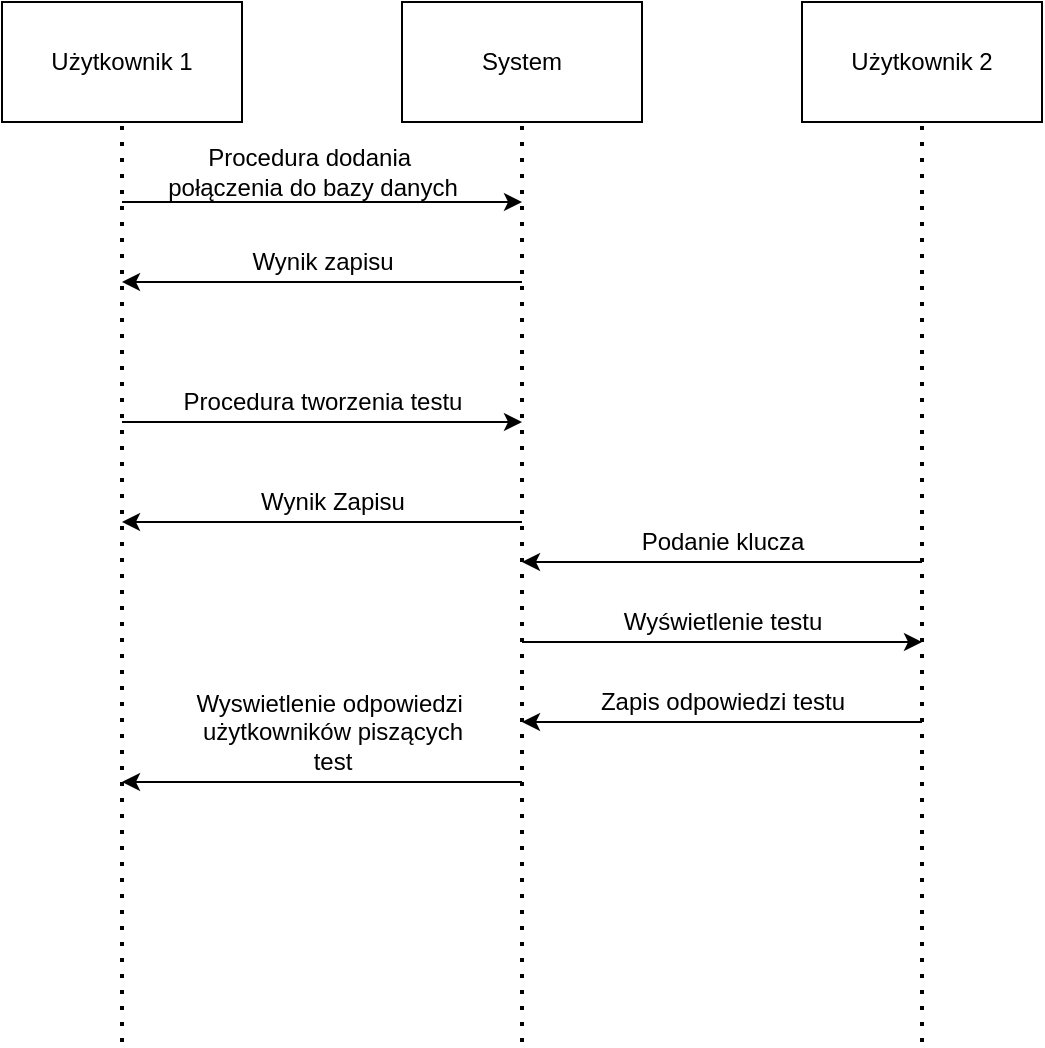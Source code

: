 <mxfile version="14.1.3" type="device"><diagram id="G6BSYra0bLCCkHNaLjSH" name="Page-1"><mxGraphModel dx="1422" dy="762" grid="1" gridSize="10" guides="1" tooltips="1" connect="1" arrows="1" fold="1" page="1" pageScale="1" pageWidth="827" pageHeight="1169" math="0" shadow="0"><root><mxCell id="0"/><mxCell id="1" parent="0"/><mxCell id="kArWb9Is4nbaS2Cpz-rQ-3" value="Użytkownik 1" style="rounded=0;whiteSpace=wrap;html=1;" vertex="1" parent="1"><mxGeometry x="160" y="160" width="120" height="60" as="geometry"/></mxCell><mxCell id="kArWb9Is4nbaS2Cpz-rQ-4" value="Użytkownik 2" style="rounded=0;whiteSpace=wrap;html=1;" vertex="1" parent="1"><mxGeometry x="560" y="160" width="120" height="60" as="geometry"/></mxCell><mxCell id="kArWb9Is4nbaS2Cpz-rQ-5" value="System" style="rounded=0;whiteSpace=wrap;html=1;" vertex="1" parent="1"><mxGeometry x="360" y="160" width="120" height="60" as="geometry"/></mxCell><mxCell id="kArWb9Is4nbaS2Cpz-rQ-6" value="" style="endArrow=none;dashed=1;html=1;dashPattern=1 3;strokeWidth=2;entryX=0.5;entryY=1;entryDx=0;entryDy=0;" edge="1" parent="1" target="kArWb9Is4nbaS2Cpz-rQ-3"><mxGeometry width="50" height="50" relative="1" as="geometry"><mxPoint x="220" y="680" as="sourcePoint"/><mxPoint x="440" y="370" as="targetPoint"/></mxGeometry></mxCell><mxCell id="kArWb9Is4nbaS2Cpz-rQ-7" value="" style="endArrow=none;dashed=1;html=1;dashPattern=1 3;strokeWidth=2;entryX=0.5;entryY=1;entryDx=0;entryDy=0;" edge="1" parent="1" target="kArWb9Is4nbaS2Cpz-rQ-5"><mxGeometry width="50" height="50" relative="1" as="geometry"><mxPoint x="420" y="680" as="sourcePoint"/><mxPoint x="230" y="230" as="targetPoint"/></mxGeometry></mxCell><mxCell id="kArWb9Is4nbaS2Cpz-rQ-8" value="" style="endArrow=none;dashed=1;html=1;dashPattern=1 3;strokeWidth=2;entryX=0.5;entryY=1;entryDx=0;entryDy=0;" edge="1" parent="1" target="kArWb9Is4nbaS2Cpz-rQ-4"><mxGeometry width="50" height="50" relative="1" as="geometry"><mxPoint x="620" y="680" as="sourcePoint"/><mxPoint x="440" y="370" as="targetPoint"/></mxGeometry></mxCell><mxCell id="kArWb9Is4nbaS2Cpz-rQ-9" value="" style="endArrow=classic;html=1;" edge="1" parent="1"><mxGeometry width="50" height="50" relative="1" as="geometry"><mxPoint x="220" y="260" as="sourcePoint"/><mxPoint x="420" y="260" as="targetPoint"/></mxGeometry></mxCell><mxCell id="kArWb9Is4nbaS2Cpz-rQ-10" value="Procedura dodania&amp;nbsp;&lt;br&gt;połączenia do bazy danych" style="text;html=1;align=center;verticalAlign=middle;resizable=0;points=[];autosize=1;" vertex="1" parent="1"><mxGeometry x="235" y="230" width="160" height="30" as="geometry"/></mxCell><mxCell id="kArWb9Is4nbaS2Cpz-rQ-11" value="" style="endArrow=classic;html=1;" edge="1" parent="1"><mxGeometry width="50" height="50" relative="1" as="geometry"><mxPoint x="420" y="300" as="sourcePoint"/><mxPoint x="220" y="300" as="targetPoint"/></mxGeometry></mxCell><mxCell id="kArWb9Is4nbaS2Cpz-rQ-13" value="Wynik zapisu" style="text;html=1;align=center;verticalAlign=middle;resizable=0;points=[];autosize=1;" vertex="1" parent="1"><mxGeometry x="275" y="280" width="90" height="20" as="geometry"/></mxCell><mxCell id="kArWb9Is4nbaS2Cpz-rQ-14" value="" style="endArrow=classic;html=1;" edge="1" parent="1"><mxGeometry width="50" height="50" relative="1" as="geometry"><mxPoint x="220" y="370" as="sourcePoint"/><mxPoint x="420" y="370" as="targetPoint"/></mxGeometry></mxCell><mxCell id="kArWb9Is4nbaS2Cpz-rQ-15" value="Procedura tworzenia testu" style="text;html=1;align=center;verticalAlign=middle;resizable=0;points=[];autosize=1;" vertex="1" parent="1"><mxGeometry x="245" y="350" width="150" height="20" as="geometry"/></mxCell><mxCell id="kArWb9Is4nbaS2Cpz-rQ-17" value="" style="endArrow=classic;html=1;" edge="1" parent="1"><mxGeometry width="50" height="50" relative="1" as="geometry"><mxPoint x="420" y="420" as="sourcePoint"/><mxPoint x="220" y="420" as="targetPoint"/></mxGeometry></mxCell><mxCell id="kArWb9Is4nbaS2Cpz-rQ-18" value="Wynik Zapisu" style="text;html=1;align=center;verticalAlign=middle;resizable=0;points=[];autosize=1;" vertex="1" parent="1"><mxGeometry x="280" y="400" width="90" height="20" as="geometry"/></mxCell><mxCell id="kArWb9Is4nbaS2Cpz-rQ-20" value="" style="endArrow=classic;html=1;" edge="1" parent="1"><mxGeometry width="50" height="50" relative="1" as="geometry"><mxPoint x="420" y="480" as="sourcePoint"/><mxPoint x="620" y="480" as="targetPoint"/></mxGeometry></mxCell><mxCell id="kArWb9Is4nbaS2Cpz-rQ-21" value="Podanie klucza" style="text;html=1;align=center;verticalAlign=middle;resizable=0;points=[];autosize=1;" vertex="1" parent="1"><mxGeometry x="470" y="420" width="100" height="20" as="geometry"/></mxCell><mxCell id="kArWb9Is4nbaS2Cpz-rQ-22" value="" style="endArrow=classic;html=1;" edge="1" parent="1"><mxGeometry width="50" height="50" relative="1" as="geometry"><mxPoint x="620" y="440" as="sourcePoint"/><mxPoint x="420" y="440" as="targetPoint"/></mxGeometry></mxCell><mxCell id="kArWb9Is4nbaS2Cpz-rQ-23" value="Wyświetlenie testu" style="text;html=1;align=center;verticalAlign=middle;resizable=0;points=[];autosize=1;" vertex="1" parent="1"><mxGeometry x="465" y="460" width="110" height="20" as="geometry"/></mxCell><mxCell id="kArWb9Is4nbaS2Cpz-rQ-24" value="" style="endArrow=classic;html=1;" edge="1" parent="1"><mxGeometry width="50" height="50" relative="1" as="geometry"><mxPoint x="620" y="520" as="sourcePoint"/><mxPoint x="420" y="520" as="targetPoint"/></mxGeometry></mxCell><mxCell id="kArWb9Is4nbaS2Cpz-rQ-25" value="Zapis odpowiedzi testu" style="text;html=1;align=center;verticalAlign=middle;resizable=0;points=[];autosize=1;" vertex="1" parent="1"><mxGeometry x="450" y="500" width="140" height="20" as="geometry"/></mxCell><mxCell id="kArWb9Is4nbaS2Cpz-rQ-26" value="" style="endArrow=classic;html=1;" edge="1" parent="1"><mxGeometry width="50" height="50" relative="1" as="geometry"><mxPoint x="420" y="550" as="sourcePoint"/><mxPoint x="220" y="550" as="targetPoint"/></mxGeometry></mxCell><mxCell id="kArWb9Is4nbaS2Cpz-rQ-27" value="Wyswietlenie odpowiedzi&amp;nbsp;&lt;br&gt;użytkowników piszących&lt;br&gt;test" style="text;html=1;align=center;verticalAlign=middle;resizable=0;points=[];autosize=1;" vertex="1" parent="1"><mxGeometry x="250" y="500" width="150" height="50" as="geometry"/></mxCell></root></mxGraphModel></diagram></mxfile>